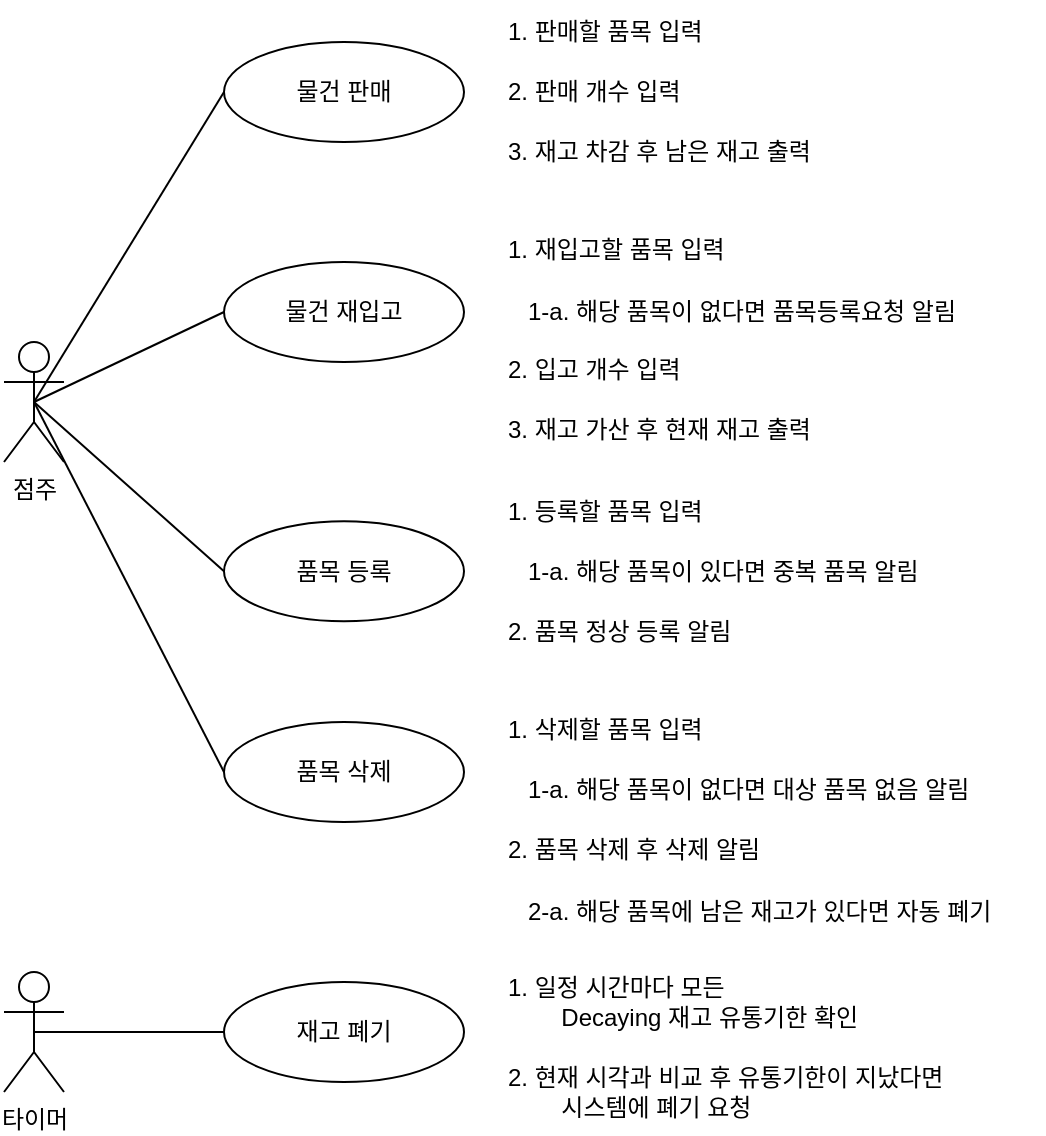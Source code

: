 <mxfile version="22.1.4" type="github">
  <diagram name="페이지-1" id="swf9oH_p4NhBDtIORgDr">
    <mxGraphModel dx="819" dy="433" grid="1" gridSize="10" guides="1" tooltips="1" connect="1" arrows="1" fold="1" page="1" pageScale="1" pageWidth="827" pageHeight="1169" math="0" shadow="0">
      <root>
        <mxCell id="0" />
        <mxCell id="1" parent="0" />
        <mxCell id="-4_ChcX-0KMpGzD27Wn_-59" value="점주" style="shape=umlActor;verticalLabelPosition=bottom;verticalAlign=top;html=1;outlineConnect=0;" parent="1" vertex="1">
          <mxGeometry x="90" y="300" width="30" height="60" as="geometry" />
        </mxCell>
        <mxCell id="-4_ChcX-0KMpGzD27Wn_-60" value="물건 판매" style="ellipse;whiteSpace=wrap;html=1;" parent="1" vertex="1">
          <mxGeometry x="200" y="150" width="120" height="50" as="geometry" />
        </mxCell>
        <mxCell id="-4_ChcX-0KMpGzD27Wn_-61" value="물건 재입고" style="ellipse;whiteSpace=wrap;html=1;" parent="1" vertex="1">
          <mxGeometry x="200" y="260" width="120" height="50" as="geometry" />
        </mxCell>
        <mxCell id="-4_ChcX-0KMpGzD27Wn_-62" value="품목 등록" style="ellipse;whiteSpace=wrap;html=1;" parent="1" vertex="1">
          <mxGeometry x="200" y="389.67" width="120" height="50" as="geometry" />
        </mxCell>
        <mxCell id="-4_ChcX-0KMpGzD27Wn_-63" value="품목 삭제" style="ellipse;whiteSpace=wrap;html=1;" parent="1" vertex="1">
          <mxGeometry x="200" y="490" width="120" height="50" as="geometry" />
        </mxCell>
        <mxCell id="-4_ChcX-0KMpGzD27Wn_-64" value="재고 폐기" style="ellipse;whiteSpace=wrap;html=1;" parent="1" vertex="1">
          <mxGeometry x="200" y="620" width="120" height="50" as="geometry" />
        </mxCell>
        <mxCell id="-4_ChcX-0KMpGzD27Wn_-65" value="" style="endArrow=none;html=1;rounded=0;exitX=0.5;exitY=0.5;exitDx=0;exitDy=0;exitPerimeter=0;entryX=0;entryY=0.5;entryDx=0;entryDy=0;" parent="1" source="-4_ChcX-0KMpGzD27Wn_-59" target="-4_ChcX-0KMpGzD27Wn_-60" edge="1">
          <mxGeometry width="50" height="50" relative="1" as="geometry">
            <mxPoint x="110" y="310" as="sourcePoint" />
            <mxPoint x="160" y="260" as="targetPoint" />
          </mxGeometry>
        </mxCell>
        <mxCell id="-4_ChcX-0KMpGzD27Wn_-66" value="" style="endArrow=none;html=1;rounded=0;exitX=0.5;exitY=0.5;exitDx=0;exitDy=0;exitPerimeter=0;entryX=0;entryY=0.5;entryDx=0;entryDy=0;" parent="1" source="-4_ChcX-0KMpGzD27Wn_-59" target="-4_ChcX-0KMpGzD27Wn_-61" edge="1">
          <mxGeometry width="50" height="50" relative="1" as="geometry">
            <mxPoint x="105" y="320" as="sourcePoint" />
            <mxPoint x="210" y="215" as="targetPoint" />
          </mxGeometry>
        </mxCell>
        <mxCell id="-4_ChcX-0KMpGzD27Wn_-67" value="" style="endArrow=none;html=1;rounded=0;exitX=0.5;exitY=0.5;exitDx=0;exitDy=0;exitPerimeter=0;entryX=0;entryY=0.5;entryDx=0;entryDy=0;" parent="1" source="-4_ChcX-0KMpGzD27Wn_-59" target="-4_ChcX-0KMpGzD27Wn_-62" edge="1">
          <mxGeometry width="50" height="50" relative="1" as="geometry">
            <mxPoint x="105" y="320" as="sourcePoint" />
            <mxPoint x="210" y="285" as="targetPoint" />
          </mxGeometry>
        </mxCell>
        <mxCell id="-4_ChcX-0KMpGzD27Wn_-68" value="" style="endArrow=none;html=1;rounded=0;exitX=0.5;exitY=0.5;exitDx=0;exitDy=0;exitPerimeter=0;entryX=0;entryY=0.5;entryDx=0;entryDy=0;" parent="1" source="-4_ChcX-0KMpGzD27Wn_-59" target="-4_ChcX-0KMpGzD27Wn_-63" edge="1">
          <mxGeometry width="50" height="50" relative="1" as="geometry">
            <mxPoint x="115" y="340" as="sourcePoint" />
            <mxPoint x="210" y="355" as="targetPoint" />
          </mxGeometry>
        </mxCell>
        <mxCell id="-4_ChcX-0KMpGzD27Wn_-69" value="타이머" style="shape=umlActor;verticalLabelPosition=bottom;verticalAlign=top;html=1;outlineConnect=0;" parent="1" vertex="1">
          <mxGeometry x="90" y="615" width="30" height="60" as="geometry" />
        </mxCell>
        <mxCell id="-4_ChcX-0KMpGzD27Wn_-70" value="" style="endArrow=none;html=1;rounded=0;exitX=0.5;exitY=0.5;exitDx=0;exitDy=0;exitPerimeter=0;entryX=0;entryY=0.5;entryDx=0;entryDy=0;" parent="1" source="-4_ChcX-0KMpGzD27Wn_-69" target="-4_ChcX-0KMpGzD27Wn_-64" edge="1">
          <mxGeometry width="50" height="50" relative="1" as="geometry">
            <mxPoint x="115" y="340" as="sourcePoint" />
            <mxPoint x="210" y="445" as="targetPoint" />
          </mxGeometry>
        </mxCell>
        <mxCell id="-4_ChcX-0KMpGzD27Wn_-71" value="1. 판매할 품목 입력" style="text;html=1;strokeColor=none;fillColor=none;align=left;verticalAlign=middle;whiteSpace=wrap;rounded=0;" parent="1" vertex="1">
          <mxGeometry x="340" y="129.5" width="150" height="30" as="geometry" />
        </mxCell>
        <mxCell id="-4_ChcX-0KMpGzD27Wn_-73" value="2. 판매 개수 입력" style="text;html=1;strokeColor=none;fillColor=none;align=left;verticalAlign=middle;whiteSpace=wrap;rounded=0;" parent="1" vertex="1">
          <mxGeometry x="340" y="159.5" width="150" height="30" as="geometry" />
        </mxCell>
        <mxCell id="-4_ChcX-0KMpGzD27Wn_-75" value="3. 재고 차감 후 남은 재고 출력" style="text;html=1;strokeColor=none;fillColor=none;align=left;verticalAlign=middle;whiteSpace=wrap;rounded=0;" parent="1" vertex="1">
          <mxGeometry x="340" y="189.5" width="170" height="30" as="geometry" />
        </mxCell>
        <mxCell id="-4_ChcX-0KMpGzD27Wn_-77" value="1. 재입고할 품목 입력" style="text;html=1;strokeColor=none;fillColor=none;align=left;verticalAlign=middle;whiteSpace=wrap;rounded=0;" parent="1" vertex="1">
          <mxGeometry x="340" y="239.33" width="150" height="30" as="geometry" />
        </mxCell>
        <mxCell id="-4_ChcX-0KMpGzD27Wn_-79" value="1-a. 해당 품목이 없다면 품목등록요청 알림" style="text;html=1;strokeColor=none;fillColor=none;align=left;verticalAlign=middle;whiteSpace=wrap;rounded=0;" parent="1" vertex="1">
          <mxGeometry x="350" y="270" width="250" height="30" as="geometry" />
        </mxCell>
        <mxCell id="-4_ChcX-0KMpGzD27Wn_-81" value="2. 입고 개수 입력" style="text;html=1;strokeColor=none;fillColor=none;align=left;verticalAlign=middle;whiteSpace=wrap;rounded=0;" parent="1" vertex="1">
          <mxGeometry x="340" y="299.33" width="150" height="30" as="geometry" />
        </mxCell>
        <mxCell id="-4_ChcX-0KMpGzD27Wn_-83" value="3. 재고 가산 후 현재 재고 출력" style="text;html=1;strokeColor=none;fillColor=none;align=left;verticalAlign=middle;whiteSpace=wrap;rounded=0;" parent="1" vertex="1">
          <mxGeometry x="340" y="329.33" width="170" height="30" as="geometry" />
        </mxCell>
        <mxCell id="-4_ChcX-0KMpGzD27Wn_-85" value="1. 등록할 품목 입력" style="text;html=1;strokeColor=none;fillColor=none;align=left;verticalAlign=middle;whiteSpace=wrap;rounded=0;" parent="1" vertex="1">
          <mxGeometry x="340" y="369.67" width="150" height="30" as="geometry" />
        </mxCell>
        <mxCell id="-4_ChcX-0KMpGzD27Wn_-87" value="2. 품목 정상 등록 알림" style="text;html=1;strokeColor=none;fillColor=none;align=left;verticalAlign=middle;whiteSpace=wrap;rounded=0;" parent="1" vertex="1">
          <mxGeometry x="340" y="430" width="170" height="30" as="geometry" />
        </mxCell>
        <mxCell id="-4_ChcX-0KMpGzD27Wn_-89" value="1-a. 해당 품목이 있다면 중복 품목 알림" style="text;html=1;strokeColor=none;fillColor=none;align=left;verticalAlign=middle;whiteSpace=wrap;rounded=0;" parent="1" vertex="1">
          <mxGeometry x="350" y="400.0" width="250" height="30" as="geometry" />
        </mxCell>
        <mxCell id="-4_ChcX-0KMpGzD27Wn_-91" value="1. 삭제할 품목 입력" style="text;html=1;strokeColor=none;fillColor=none;align=left;verticalAlign=middle;whiteSpace=wrap;rounded=0;" parent="1" vertex="1">
          <mxGeometry x="340" y="479.11" width="150" height="30" as="geometry" />
        </mxCell>
        <mxCell id="-4_ChcX-0KMpGzD27Wn_-93" value="2. 품목 삭제 후 삭제 알림" style="text;html=1;strokeColor=none;fillColor=none;align=left;verticalAlign=middle;whiteSpace=wrap;rounded=0;" parent="1" vertex="1">
          <mxGeometry x="340" y="539.44" width="170" height="30" as="geometry" />
        </mxCell>
        <mxCell id="-4_ChcX-0KMpGzD27Wn_-94" value="1-a. 해당 품목이 없다면 대상 품목 없음 알림" style="text;html=1;strokeColor=none;fillColor=none;align=left;verticalAlign=middle;whiteSpace=wrap;rounded=0;" parent="1" vertex="1">
          <mxGeometry x="350" y="509.44" width="250" height="30" as="geometry" />
        </mxCell>
        <mxCell id="-4_ChcX-0KMpGzD27Wn_-96" value="2-a. 해당 품목에 남은 재고가 있다면 자동 폐기" style="text;html=1;strokeColor=none;fillColor=none;align=left;verticalAlign=middle;whiteSpace=wrap;rounded=0;" parent="1" vertex="1">
          <mxGeometry x="350" y="570.0" width="250" height="30" as="geometry" />
        </mxCell>
        <mxCell id="-4_ChcX-0KMpGzD27Wn_-98" value="1. 일정 시간마다 모든 &lt;br&gt;&lt;span style=&quot;white-space: pre;&quot;&gt;&#x9;&lt;/span&gt;Decaying 재고 유통기한 확인" style="text;html=1;strokeColor=none;fillColor=none;align=left;verticalAlign=middle;whiteSpace=wrap;rounded=0;" parent="1" vertex="1">
          <mxGeometry x="340" y="615" width="229" height="30" as="geometry" />
        </mxCell>
        <mxCell id="-4_ChcX-0KMpGzD27Wn_-99" value="2. 현재 시각과 비교 후 유통기한이 지났다면&lt;br&gt;&lt;span style=&quot;white-space: pre;&quot;&gt;&#x9;&lt;/span&gt;시스템에 폐기 요청" style="text;html=1;strokeColor=none;fillColor=none;align=left;verticalAlign=middle;whiteSpace=wrap;rounded=0;" parent="1" vertex="1">
          <mxGeometry x="340" y="660" width="270" height="30" as="geometry" />
        </mxCell>
      </root>
    </mxGraphModel>
  </diagram>
</mxfile>
